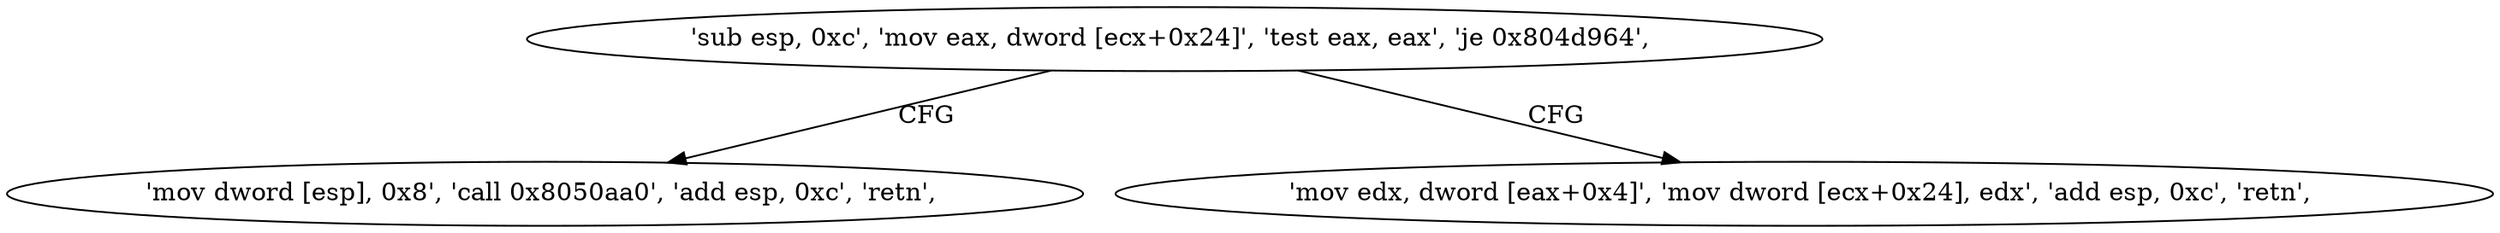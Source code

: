 digraph "func" {
"134535504" [label = "'sub esp, 0xc', 'mov eax, dword [ecx+0x24]', 'test eax, eax', 'je 0x804d964', " ]
"134535524" [label = "'mov dword [esp], 0x8', 'call 0x8050aa0', 'add esp, 0xc', 'retn', " ]
"134535514" [label = "'mov edx, dword [eax+0x4]', 'mov dword [ecx+0x24], edx', 'add esp, 0xc', 'retn', " ]
"134535504" -> "134535524" [ label = "CFG" ]
"134535504" -> "134535514" [ label = "CFG" ]
}
